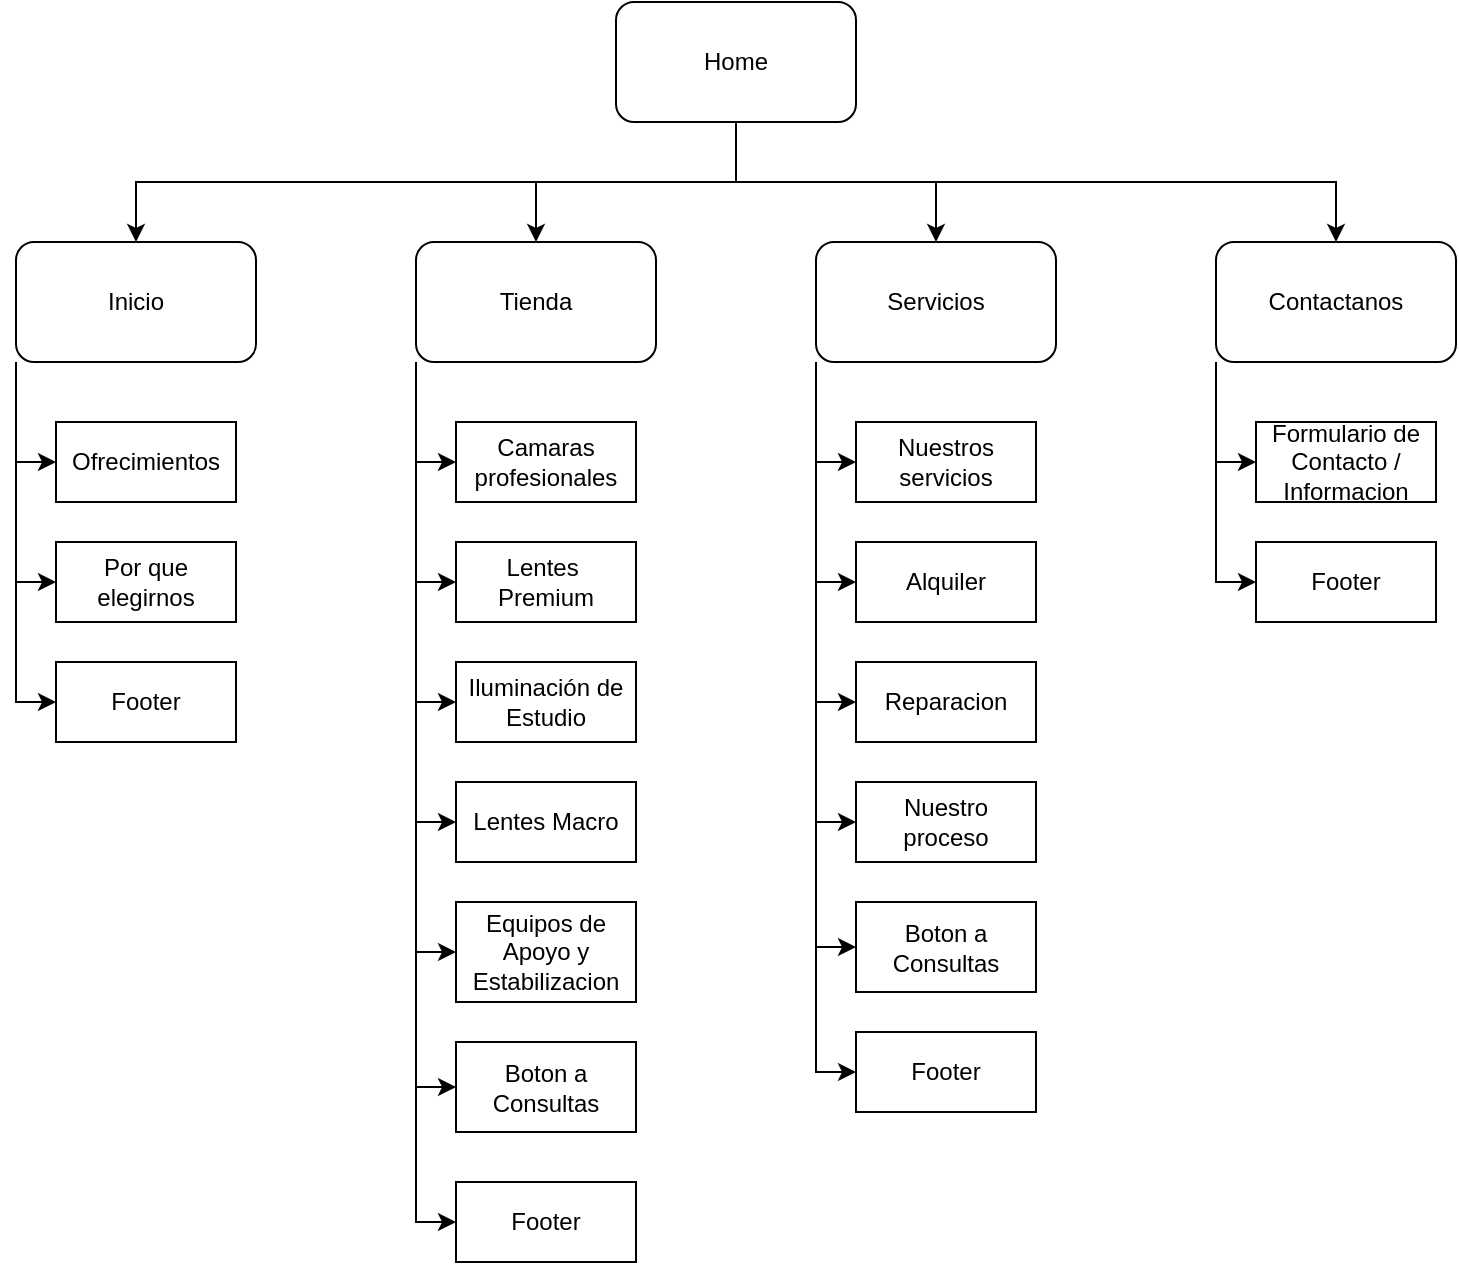 <mxfile version="28.1.2">
  <diagram name="Página-1" id="c0cFdQ0oYK2VJ9ur-t5M">
    <mxGraphModel dx="653" dy="993" grid="1" gridSize="10" guides="1" tooltips="1" connect="1" arrows="1" fold="1" page="1" pageScale="1" pageWidth="827" pageHeight="1169" math="0" shadow="0">
      <root>
        <mxCell id="0" />
        <mxCell id="1" parent="0" />
        <mxCell id="l1lwPsR69t391X-RZHYB-20" style="edgeStyle=orthogonalEdgeStyle;rounded=0;orthogonalLoop=1;jettySize=auto;html=1;exitX=0.5;exitY=1;exitDx=0;exitDy=0;entryX=0.5;entryY=0;entryDx=0;entryDy=0;" edge="1" parent="1" source="l1lwPsR69t391X-RZHYB-1" target="l1lwPsR69t391X-RZHYB-5">
          <mxGeometry relative="1" as="geometry" />
        </mxCell>
        <mxCell id="l1lwPsR69t391X-RZHYB-21" style="edgeStyle=orthogonalEdgeStyle;rounded=0;orthogonalLoop=1;jettySize=auto;html=1;exitX=0.5;exitY=1;exitDx=0;exitDy=0;entryX=0.5;entryY=0;entryDx=0;entryDy=0;" edge="1" parent="1" source="l1lwPsR69t391X-RZHYB-1" target="l1lwPsR69t391X-RZHYB-6">
          <mxGeometry relative="1" as="geometry" />
        </mxCell>
        <mxCell id="l1lwPsR69t391X-RZHYB-22" style="edgeStyle=orthogonalEdgeStyle;rounded=0;orthogonalLoop=1;jettySize=auto;html=1;exitX=0.5;exitY=1;exitDx=0;exitDy=0;entryX=0.5;entryY=0;entryDx=0;entryDy=0;" edge="1" parent="1" source="l1lwPsR69t391X-RZHYB-1" target="l1lwPsR69t391X-RZHYB-8">
          <mxGeometry relative="1" as="geometry" />
        </mxCell>
        <mxCell id="l1lwPsR69t391X-RZHYB-23" style="edgeStyle=orthogonalEdgeStyle;rounded=0;orthogonalLoop=1;jettySize=auto;html=1;exitX=0.5;exitY=1;exitDx=0;exitDy=0;" edge="1" parent="1" source="l1lwPsR69t391X-RZHYB-1" target="l1lwPsR69t391X-RZHYB-10">
          <mxGeometry relative="1" as="geometry" />
        </mxCell>
        <mxCell id="l1lwPsR69t391X-RZHYB-1" value="Home" style="rounded=1;whiteSpace=wrap;html=1;" vertex="1" parent="1">
          <mxGeometry x="320" y="30" width="120" height="60" as="geometry" />
        </mxCell>
        <mxCell id="l1lwPsR69t391X-RZHYB-17" style="edgeStyle=orthogonalEdgeStyle;rounded=0;orthogonalLoop=1;jettySize=auto;html=1;exitX=0;exitY=1;exitDx=0;exitDy=0;entryX=0;entryY=0.5;entryDx=0;entryDy=0;" edge="1" parent="1" source="l1lwPsR69t391X-RZHYB-5" target="l1lwPsR69t391X-RZHYB-12">
          <mxGeometry relative="1" as="geometry" />
        </mxCell>
        <mxCell id="l1lwPsR69t391X-RZHYB-18" style="edgeStyle=orthogonalEdgeStyle;rounded=0;orthogonalLoop=1;jettySize=auto;html=1;exitX=0;exitY=1;exitDx=0;exitDy=0;entryX=0;entryY=0.5;entryDx=0;entryDy=0;" edge="1" parent="1" source="l1lwPsR69t391X-RZHYB-5" target="l1lwPsR69t391X-RZHYB-13">
          <mxGeometry relative="1" as="geometry" />
        </mxCell>
        <mxCell id="l1lwPsR69t391X-RZHYB-19" style="edgeStyle=orthogonalEdgeStyle;rounded=0;orthogonalLoop=1;jettySize=auto;html=1;exitX=0;exitY=1;exitDx=0;exitDy=0;entryX=0;entryY=0.5;entryDx=0;entryDy=0;" edge="1" parent="1" source="l1lwPsR69t391X-RZHYB-5" target="l1lwPsR69t391X-RZHYB-15">
          <mxGeometry relative="1" as="geometry" />
        </mxCell>
        <mxCell id="l1lwPsR69t391X-RZHYB-5" value="Inicio" style="rounded=1;whiteSpace=wrap;html=1;" vertex="1" parent="1">
          <mxGeometry x="20" y="150" width="120" height="60" as="geometry" />
        </mxCell>
        <mxCell id="l1lwPsR69t391X-RZHYB-28" style="edgeStyle=orthogonalEdgeStyle;rounded=0;orthogonalLoop=1;jettySize=auto;html=1;exitX=0;exitY=1;exitDx=0;exitDy=0;entryX=0;entryY=0.5;entryDx=0;entryDy=0;" edge="1" parent="1" source="l1lwPsR69t391X-RZHYB-6" target="l1lwPsR69t391X-RZHYB-25">
          <mxGeometry relative="1" as="geometry" />
        </mxCell>
        <mxCell id="l1lwPsR69t391X-RZHYB-29" style="edgeStyle=orthogonalEdgeStyle;rounded=0;orthogonalLoop=1;jettySize=auto;html=1;exitX=0;exitY=1;exitDx=0;exitDy=0;entryX=0;entryY=0.5;entryDx=0;entryDy=0;" edge="1" parent="1" source="l1lwPsR69t391X-RZHYB-6" target="l1lwPsR69t391X-RZHYB-26">
          <mxGeometry relative="1" as="geometry" />
        </mxCell>
        <mxCell id="l1lwPsR69t391X-RZHYB-30" style="edgeStyle=orthogonalEdgeStyle;rounded=0;orthogonalLoop=1;jettySize=auto;html=1;exitX=0;exitY=1;exitDx=0;exitDy=0;entryX=0;entryY=0.5;entryDx=0;entryDy=0;" edge="1" parent="1" source="l1lwPsR69t391X-RZHYB-6" target="l1lwPsR69t391X-RZHYB-27">
          <mxGeometry relative="1" as="geometry" />
        </mxCell>
        <mxCell id="l1lwPsR69t391X-RZHYB-33" style="edgeStyle=orthogonalEdgeStyle;rounded=0;orthogonalLoop=1;jettySize=auto;html=1;exitX=0;exitY=1;exitDx=0;exitDy=0;entryX=0;entryY=0.5;entryDx=0;entryDy=0;" edge="1" parent="1" source="l1lwPsR69t391X-RZHYB-6" target="l1lwPsR69t391X-RZHYB-31">
          <mxGeometry relative="1" as="geometry" />
        </mxCell>
        <mxCell id="l1lwPsR69t391X-RZHYB-34" style="edgeStyle=orthogonalEdgeStyle;rounded=0;orthogonalLoop=1;jettySize=auto;html=1;exitX=0;exitY=1;exitDx=0;exitDy=0;entryX=0;entryY=0.5;entryDx=0;entryDy=0;" edge="1" parent="1" source="l1lwPsR69t391X-RZHYB-6" target="l1lwPsR69t391X-RZHYB-32">
          <mxGeometry relative="1" as="geometry" />
        </mxCell>
        <mxCell id="l1lwPsR69t391X-RZHYB-36" style="edgeStyle=orthogonalEdgeStyle;rounded=0;orthogonalLoop=1;jettySize=auto;html=1;exitX=0;exitY=1;exitDx=0;exitDy=0;entryX=0;entryY=0.5;entryDx=0;entryDy=0;" edge="1" parent="1" source="l1lwPsR69t391X-RZHYB-6" target="l1lwPsR69t391X-RZHYB-35">
          <mxGeometry relative="1" as="geometry" />
        </mxCell>
        <mxCell id="l1lwPsR69t391X-RZHYB-50" style="edgeStyle=orthogonalEdgeStyle;rounded=0;orthogonalLoop=1;jettySize=auto;html=1;exitX=0;exitY=1;exitDx=0;exitDy=0;entryX=0;entryY=0.5;entryDx=0;entryDy=0;" edge="1" parent="1" source="l1lwPsR69t391X-RZHYB-6" target="l1lwPsR69t391X-RZHYB-47">
          <mxGeometry relative="1" as="geometry" />
        </mxCell>
        <mxCell id="l1lwPsR69t391X-RZHYB-6" value="Tienda" style="whiteSpace=wrap;html=1;rounded=1;" vertex="1" parent="1">
          <mxGeometry x="220" y="150" width="120" height="60" as="geometry" />
        </mxCell>
        <mxCell id="l1lwPsR69t391X-RZHYB-41" style="edgeStyle=orthogonalEdgeStyle;rounded=0;orthogonalLoop=1;jettySize=auto;html=1;exitX=0;exitY=1;exitDx=0;exitDy=0;entryX=0;entryY=0.5;entryDx=0;entryDy=0;" edge="1" parent="1" source="l1lwPsR69t391X-RZHYB-8" target="l1lwPsR69t391X-RZHYB-37">
          <mxGeometry relative="1" as="geometry" />
        </mxCell>
        <mxCell id="l1lwPsR69t391X-RZHYB-42" style="edgeStyle=orthogonalEdgeStyle;rounded=0;orthogonalLoop=1;jettySize=auto;html=1;exitX=0;exitY=1;exitDx=0;exitDy=0;entryX=0;entryY=0.5;entryDx=0;entryDy=0;" edge="1" parent="1" source="l1lwPsR69t391X-RZHYB-8" target="l1lwPsR69t391X-RZHYB-38">
          <mxGeometry relative="1" as="geometry" />
        </mxCell>
        <mxCell id="l1lwPsR69t391X-RZHYB-43" style="edgeStyle=orthogonalEdgeStyle;rounded=0;orthogonalLoop=1;jettySize=auto;html=1;exitX=0;exitY=1;exitDx=0;exitDy=0;entryX=0;entryY=0.5;entryDx=0;entryDy=0;" edge="1" parent="1" source="l1lwPsR69t391X-RZHYB-8" target="l1lwPsR69t391X-RZHYB-39">
          <mxGeometry relative="1" as="geometry" />
        </mxCell>
        <mxCell id="l1lwPsR69t391X-RZHYB-44" style="edgeStyle=orthogonalEdgeStyle;rounded=0;orthogonalLoop=1;jettySize=auto;html=1;exitX=0;exitY=1;exitDx=0;exitDy=0;entryX=0;entryY=0.5;entryDx=0;entryDy=0;" edge="1" parent="1" source="l1lwPsR69t391X-RZHYB-8" target="l1lwPsR69t391X-RZHYB-40">
          <mxGeometry relative="1" as="geometry" />
        </mxCell>
        <mxCell id="l1lwPsR69t391X-RZHYB-46" style="edgeStyle=orthogonalEdgeStyle;rounded=0;orthogonalLoop=1;jettySize=auto;html=1;exitX=0;exitY=1;exitDx=0;exitDy=0;entryX=0;entryY=0.5;entryDx=0;entryDy=0;" edge="1" parent="1" source="l1lwPsR69t391X-RZHYB-8" target="l1lwPsR69t391X-RZHYB-45">
          <mxGeometry relative="1" as="geometry" />
        </mxCell>
        <mxCell id="l1lwPsR69t391X-RZHYB-49" style="edgeStyle=orthogonalEdgeStyle;rounded=0;orthogonalLoop=1;jettySize=auto;html=1;exitX=0;exitY=1;exitDx=0;exitDy=0;entryX=0;entryY=0.5;entryDx=0;entryDy=0;" edge="1" parent="1" source="l1lwPsR69t391X-RZHYB-8" target="l1lwPsR69t391X-RZHYB-48">
          <mxGeometry relative="1" as="geometry" />
        </mxCell>
        <mxCell id="l1lwPsR69t391X-RZHYB-8" value="Servicios" style="whiteSpace=wrap;html=1;rounded=1;" vertex="1" parent="1">
          <mxGeometry x="420" y="150" width="120" height="60" as="geometry" />
        </mxCell>
        <mxCell id="l1lwPsR69t391X-RZHYB-52" style="edgeStyle=orthogonalEdgeStyle;rounded=0;orthogonalLoop=1;jettySize=auto;html=1;exitX=0;exitY=1;exitDx=0;exitDy=0;entryX=0;entryY=0.5;entryDx=0;entryDy=0;" edge="1" parent="1" source="l1lwPsR69t391X-RZHYB-10" target="l1lwPsR69t391X-RZHYB-51">
          <mxGeometry relative="1" as="geometry" />
        </mxCell>
        <mxCell id="l1lwPsR69t391X-RZHYB-54" style="edgeStyle=orthogonalEdgeStyle;rounded=0;orthogonalLoop=1;jettySize=auto;html=1;exitX=0;exitY=1;exitDx=0;exitDy=0;entryX=0;entryY=0.5;entryDx=0;entryDy=0;" edge="1" parent="1" source="l1lwPsR69t391X-RZHYB-10" target="l1lwPsR69t391X-RZHYB-53">
          <mxGeometry relative="1" as="geometry" />
        </mxCell>
        <mxCell id="l1lwPsR69t391X-RZHYB-10" value="Contactanos" style="whiteSpace=wrap;html=1;rounded=1;" vertex="1" parent="1">
          <mxGeometry x="620" y="150" width="120" height="60" as="geometry" />
        </mxCell>
        <mxCell id="l1lwPsR69t391X-RZHYB-12" value="Ofrecimientos" style="rounded=0;whiteSpace=wrap;html=1;" vertex="1" parent="1">
          <mxGeometry x="40" y="240" width="90" height="40" as="geometry" />
        </mxCell>
        <mxCell id="l1lwPsR69t391X-RZHYB-13" value="Por que elegirnos" style="rounded=0;whiteSpace=wrap;html=1;" vertex="1" parent="1">
          <mxGeometry x="40" y="300" width="90" height="40" as="geometry" />
        </mxCell>
        <mxCell id="l1lwPsR69t391X-RZHYB-15" value="Footer" style="rounded=0;whiteSpace=wrap;html=1;" vertex="1" parent="1">
          <mxGeometry x="40" y="360" width="90" height="40" as="geometry" />
        </mxCell>
        <mxCell id="l1lwPsR69t391X-RZHYB-25" value="Camaras profesionales" style="rounded=0;whiteSpace=wrap;html=1;" vertex="1" parent="1">
          <mxGeometry x="240" y="240" width="90" height="40" as="geometry" />
        </mxCell>
        <mxCell id="l1lwPsR69t391X-RZHYB-26" value="Lentes&amp;nbsp;&lt;div&gt;Premium&lt;/div&gt;" style="rounded=0;whiteSpace=wrap;html=1;" vertex="1" parent="1">
          <mxGeometry x="240" y="300" width="90" height="40" as="geometry" />
        </mxCell>
        <mxCell id="l1lwPsR69t391X-RZHYB-27" value="Iluminación de Estudio" style="rounded=0;whiteSpace=wrap;html=1;" vertex="1" parent="1">
          <mxGeometry x="240" y="360" width="90" height="40" as="geometry" />
        </mxCell>
        <mxCell id="l1lwPsR69t391X-RZHYB-31" value="Lentes Macro" style="rounded=0;whiteSpace=wrap;html=1;" vertex="1" parent="1">
          <mxGeometry x="240" y="420" width="90" height="40" as="geometry" />
        </mxCell>
        <mxCell id="l1lwPsR69t391X-RZHYB-32" value="Equipos de Apoyo y Estabilizacion" style="rounded=0;whiteSpace=wrap;html=1;" vertex="1" parent="1">
          <mxGeometry x="240" y="480" width="90" height="50" as="geometry" />
        </mxCell>
        <mxCell id="l1lwPsR69t391X-RZHYB-35" value="Boton a Consultas" style="rounded=0;whiteSpace=wrap;html=1;" vertex="1" parent="1">
          <mxGeometry x="240" y="550" width="90" height="45" as="geometry" />
        </mxCell>
        <mxCell id="l1lwPsR69t391X-RZHYB-37" value="Nuestros servicios" style="rounded=0;whiteSpace=wrap;html=1;" vertex="1" parent="1">
          <mxGeometry x="440" y="240" width="90" height="40" as="geometry" />
        </mxCell>
        <mxCell id="l1lwPsR69t391X-RZHYB-38" value="Alquiler" style="rounded=0;whiteSpace=wrap;html=1;" vertex="1" parent="1">
          <mxGeometry x="440" y="300" width="90" height="40" as="geometry" />
        </mxCell>
        <mxCell id="l1lwPsR69t391X-RZHYB-39" value="Reparacion" style="rounded=0;whiteSpace=wrap;html=1;" vertex="1" parent="1">
          <mxGeometry x="440" y="360" width="90" height="40" as="geometry" />
        </mxCell>
        <mxCell id="l1lwPsR69t391X-RZHYB-40" value="Nuestro proceso" style="rounded=0;whiteSpace=wrap;html=1;" vertex="1" parent="1">
          <mxGeometry x="440" y="420" width="90" height="40" as="geometry" />
        </mxCell>
        <mxCell id="l1lwPsR69t391X-RZHYB-45" value="Boton a Consultas" style="rounded=0;whiteSpace=wrap;html=1;" vertex="1" parent="1">
          <mxGeometry x="440" y="480" width="90" height="45" as="geometry" />
        </mxCell>
        <mxCell id="l1lwPsR69t391X-RZHYB-47" value="Footer" style="rounded=0;whiteSpace=wrap;html=1;" vertex="1" parent="1">
          <mxGeometry x="240" y="620" width="90" height="40" as="geometry" />
        </mxCell>
        <mxCell id="l1lwPsR69t391X-RZHYB-48" value="Footer" style="rounded=0;whiteSpace=wrap;html=1;" vertex="1" parent="1">
          <mxGeometry x="440" y="545" width="90" height="40" as="geometry" />
        </mxCell>
        <mxCell id="l1lwPsR69t391X-RZHYB-51" value="Formulario de Contacto / Informacion" style="rounded=0;whiteSpace=wrap;html=1;" vertex="1" parent="1">
          <mxGeometry x="640" y="240" width="90" height="40" as="geometry" />
        </mxCell>
        <mxCell id="l1lwPsR69t391X-RZHYB-53" value="Footer" style="rounded=0;whiteSpace=wrap;html=1;" vertex="1" parent="1">
          <mxGeometry x="640" y="300" width="90" height="40" as="geometry" />
        </mxCell>
      </root>
    </mxGraphModel>
  </diagram>
</mxfile>

